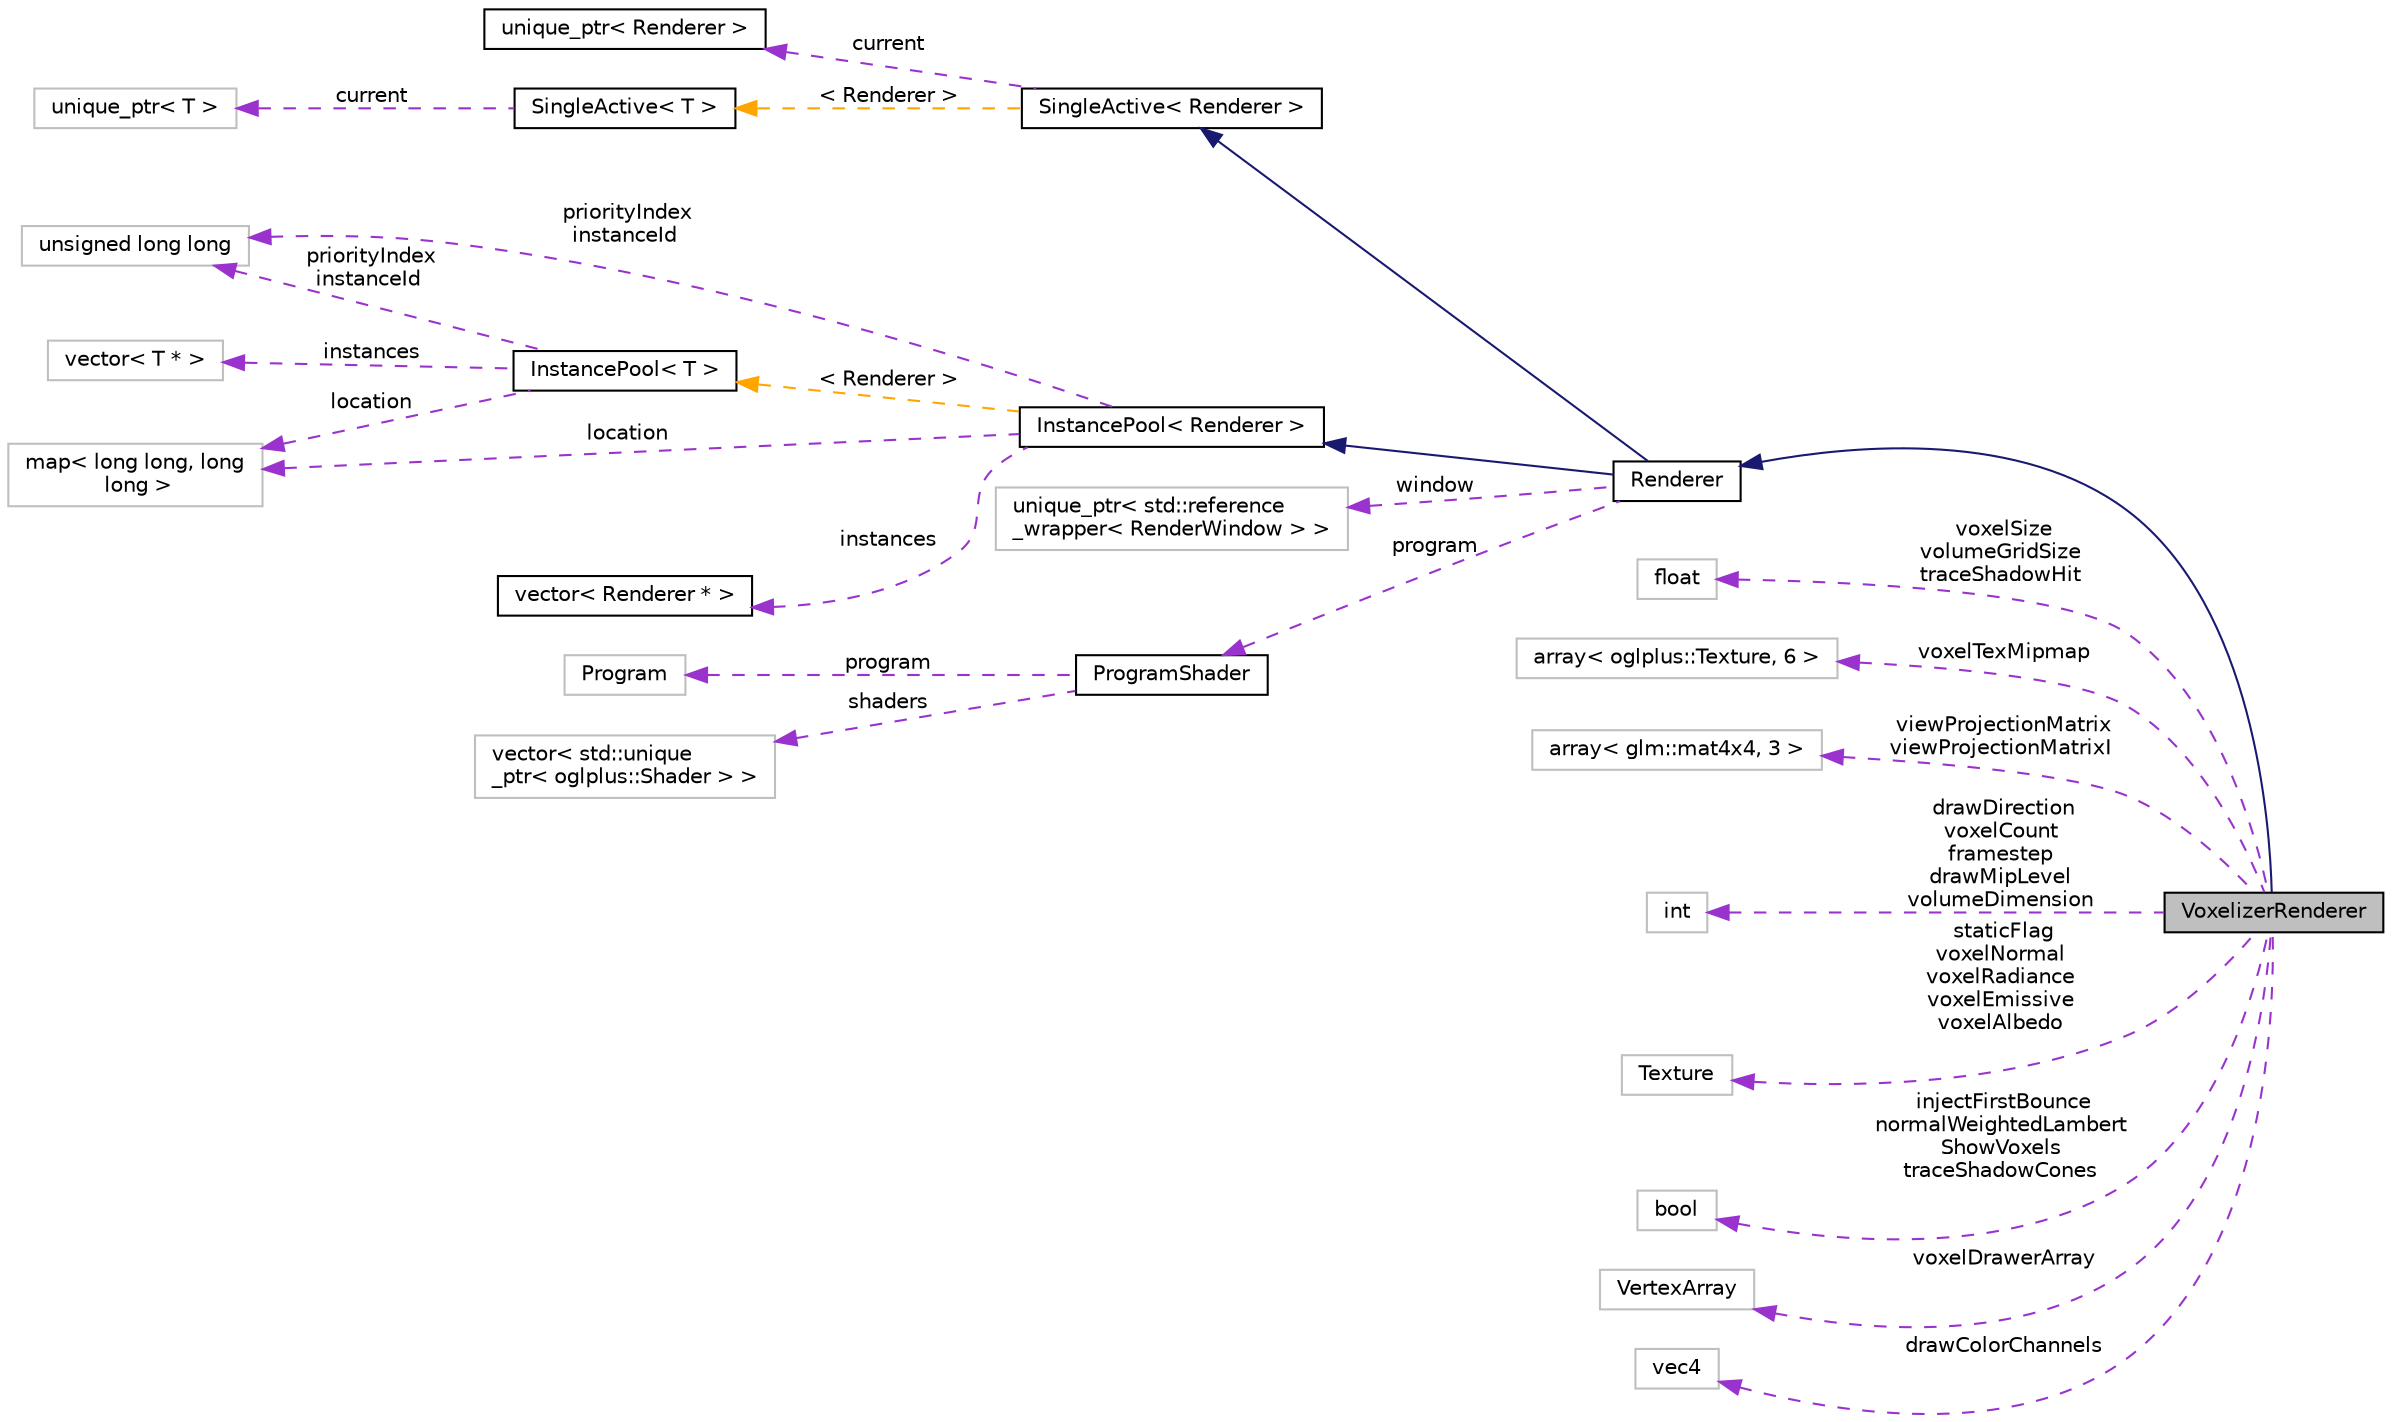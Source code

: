 digraph "VoxelizerRenderer"
{
 // INTERACTIVE_SVG=YES
 // LATEX_PDF_SIZE
  edge [fontname="Helvetica",fontsize="10",labelfontname="Helvetica",labelfontsize="10"];
  node [fontname="Helvetica",fontsize="10",shape=record];
  rankdir="LR";
  Node1 [label="VoxelizerRenderer",height=0.2,width=0.4,color="black", fillcolor="grey75", style="filled", fontcolor="black",tooltip=" "];
  Node2 -> Node1 [dir="back",color="midnightblue",fontsize="10",style="solid",fontname="Helvetica"];
  Node2 [label="Renderer",height=0.2,width=0.4,color="black", fillcolor="white", style="filled",URL="$class_renderer.html",tooltip="A base class for renderers. All the rendering logic should reside in the abstract method Render"];
  Node3 -> Node2 [dir="back",color="midnightblue",fontsize="10",style="solid",fontname="Helvetica"];
  Node3 [label="SingleActive\< Renderer \>",height=0.2,width=0.4,color="black", fillcolor="white", style="filled",URL="$class_single_active.html",tooltip=" "];
  Node4 -> Node3 [dir="back",color="darkorchid3",fontsize="10",style="dashed",label=" current" ,fontname="Helvetica"];
  Node4 [label="unique_ptr\< Renderer \>",height=0.2,width=0.4,color="black", fillcolor="white", style="filled",URL="$classstatic_01std_1_1unique__ptr_3_01_renderer_01_4.html",tooltip=" "];
  Node5 -> Node3 [dir="back",color="orange",fontsize="10",style="dashed",label=" \< Renderer \>" ,fontname="Helvetica"];
  Node5 [label="SingleActive\< T \>",height=0.2,width=0.4,color="black", fillcolor="white", style="filled",URL="$class_single_active.html",tooltip="Template class for set up a single instance of certain class as active, differentiating it from the r..."];
  Node6 -> Node5 [dir="back",color="darkorchid3",fontsize="10",style="dashed",label=" current" ,fontname="Helvetica"];
  Node6 [label="unique_ptr\< T \>",height=0.2,width=0.4,color="grey75", fillcolor="white", style="filled",tooltip=" "];
  Node7 -> Node2 [dir="back",color="midnightblue",fontsize="10",style="solid",fontname="Helvetica"];
  Node7 [label="InstancePool\< Renderer \>",height=0.2,width=0.4,color="black", fillcolor="white", style="filled",URL="$class_instance_pool.html",tooltip=" "];
  Node8 -> Node7 [dir="back",color="darkorchid3",fontsize="10",style="dashed",label=" priorityIndex\ninstanceId" ,fontname="Helvetica"];
  Node8 [label="unsigned long long",height=0.2,width=0.4,color="grey75", fillcolor="white", style="filled",tooltip=" "];
  Node9 -> Node7 [dir="back",color="darkorchid3",fontsize="10",style="dashed",label=" location" ,fontname="Helvetica"];
  Node9 [label="map\< long long, long\l long \>",height=0.2,width=0.4,color="grey75", fillcolor="white", style="filled",tooltip=" "];
  Node10 -> Node7 [dir="back",color="darkorchid3",fontsize="10",style="dashed",label=" instances" ,fontname="Helvetica"];
  Node10 [label="vector\< Renderer * \>",height=0.2,width=0.4,color="black", fillcolor="white", style="filled",URL="$classstatic_01std_1_1vector_3_01_renderer_01_5_01_4.html",tooltip=" "];
  Node11 -> Node7 [dir="back",color="orange",fontsize="10",style="dashed",label=" \< Renderer \>" ,fontname="Helvetica"];
  Node11 [label="InstancePool\< T \>",height=0.2,width=0.4,color="black", fillcolor="white", style="filled",URL="$class_instance_pool.html",tooltip="Stores all instaces of the inheriting class"];
  Node8 -> Node11 [dir="back",color="darkorchid3",fontsize="10",style="dashed",label=" priorityIndex\ninstanceId" ,fontname="Helvetica"];
  Node9 -> Node11 [dir="back",color="darkorchid3",fontsize="10",style="dashed",label=" location" ,fontname="Helvetica"];
  Node12 -> Node11 [dir="back",color="darkorchid3",fontsize="10",style="dashed",label=" instances" ,fontname="Helvetica"];
  Node12 [label="vector\< T * \>",height=0.2,width=0.4,color="grey75", fillcolor="white", style="filled",tooltip=" "];
  Node13 -> Node2 [dir="back",color="darkorchid3",fontsize="10",style="dashed",label=" window" ,fontname="Helvetica"];
  Node13 [label="unique_ptr\< std::reference\l_wrapper\< RenderWindow \> \>",height=0.2,width=0.4,color="grey75", fillcolor="white", style="filled",tooltip=" "];
  Node14 -> Node2 [dir="back",color="darkorchid3",fontsize="10",style="dashed",label=" program" ,fontname="Helvetica"];
  Node14 [label="ProgramShader",height=0.2,width=0.4,color="black", fillcolor="white", style="filled",URL="$class_program_shader.html",tooltip="Base class for each program shader used in deferred rendering"];
  Node15 -> Node14 [dir="back",color="darkorchid3",fontsize="10",style="dashed",label=" program" ,fontname="Helvetica"];
  Node15 [label="Program",height=0.2,width=0.4,color="grey75", fillcolor="white", style="filled",tooltip=" "];
  Node16 -> Node14 [dir="back",color="darkorchid3",fontsize="10",style="dashed",label=" shaders" ,fontname="Helvetica"];
  Node16 [label="vector\< std::unique\l_ptr\< oglplus::Shader \> \>",height=0.2,width=0.4,color="grey75", fillcolor="white", style="filled",tooltip=" "];
  Node17 -> Node1 [dir="back",color="darkorchid3",fontsize="10",style="dashed",label=" voxelSize\nvolumeGridSize\ntraceShadowHit" ,fontname="Helvetica"];
  Node17 [label="float",height=0.2,width=0.4,color="grey75", fillcolor="white", style="filled",tooltip=" "];
  Node18 -> Node1 [dir="back",color="darkorchid3",fontsize="10",style="dashed",label=" voxelTexMipmap" ,fontname="Helvetica"];
  Node18 [label="array\< oglplus::Texture, 6 \>",height=0.2,width=0.4,color="grey75", fillcolor="white", style="filled",tooltip=" "];
  Node19 -> Node1 [dir="back",color="darkorchid3",fontsize="10",style="dashed",label=" viewProjectionMatrix\nviewProjectionMatrixI" ,fontname="Helvetica"];
  Node19 [label="array\< glm::mat4x4, 3 \>",height=0.2,width=0.4,color="grey75", fillcolor="white", style="filled",tooltip=" "];
  Node20 -> Node1 [dir="back",color="darkorchid3",fontsize="10",style="dashed",label=" drawDirection\nvoxelCount\nframestep\ndrawMipLevel\nvolumeDimension" ,fontname="Helvetica"];
  Node20 [label="int",height=0.2,width=0.4,color="grey75", fillcolor="white", style="filled",tooltip=" "];
  Node21 -> Node1 [dir="back",color="darkorchid3",fontsize="10",style="dashed",label=" staticFlag\nvoxelNormal\nvoxelRadiance\nvoxelEmissive\nvoxelAlbedo" ,fontname="Helvetica"];
  Node21 [label="Texture",height=0.2,width=0.4,color="grey75", fillcolor="white", style="filled",tooltip=" "];
  Node22 -> Node1 [dir="back",color="darkorchid3",fontsize="10",style="dashed",label=" injectFirstBounce\nnormalWeightedLambert\nShowVoxels\ntraceShadowCones" ,fontname="Helvetica"];
  Node22 [label="bool",height=0.2,width=0.4,color="grey75", fillcolor="white", style="filled",tooltip=" "];
  Node23 -> Node1 [dir="back",color="darkorchid3",fontsize="10",style="dashed",label=" voxelDrawerArray" ,fontname="Helvetica"];
  Node23 [label="VertexArray",height=0.2,width=0.4,color="grey75", fillcolor="white", style="filled",tooltip=" "];
  Node24 -> Node1 [dir="back",color="darkorchid3",fontsize="10",style="dashed",label=" drawColorChannels" ,fontname="Helvetica"];
  Node24 [label="vec4",height=0.2,width=0.4,color="grey75", fillcolor="white", style="filled",tooltip=" "];
}
